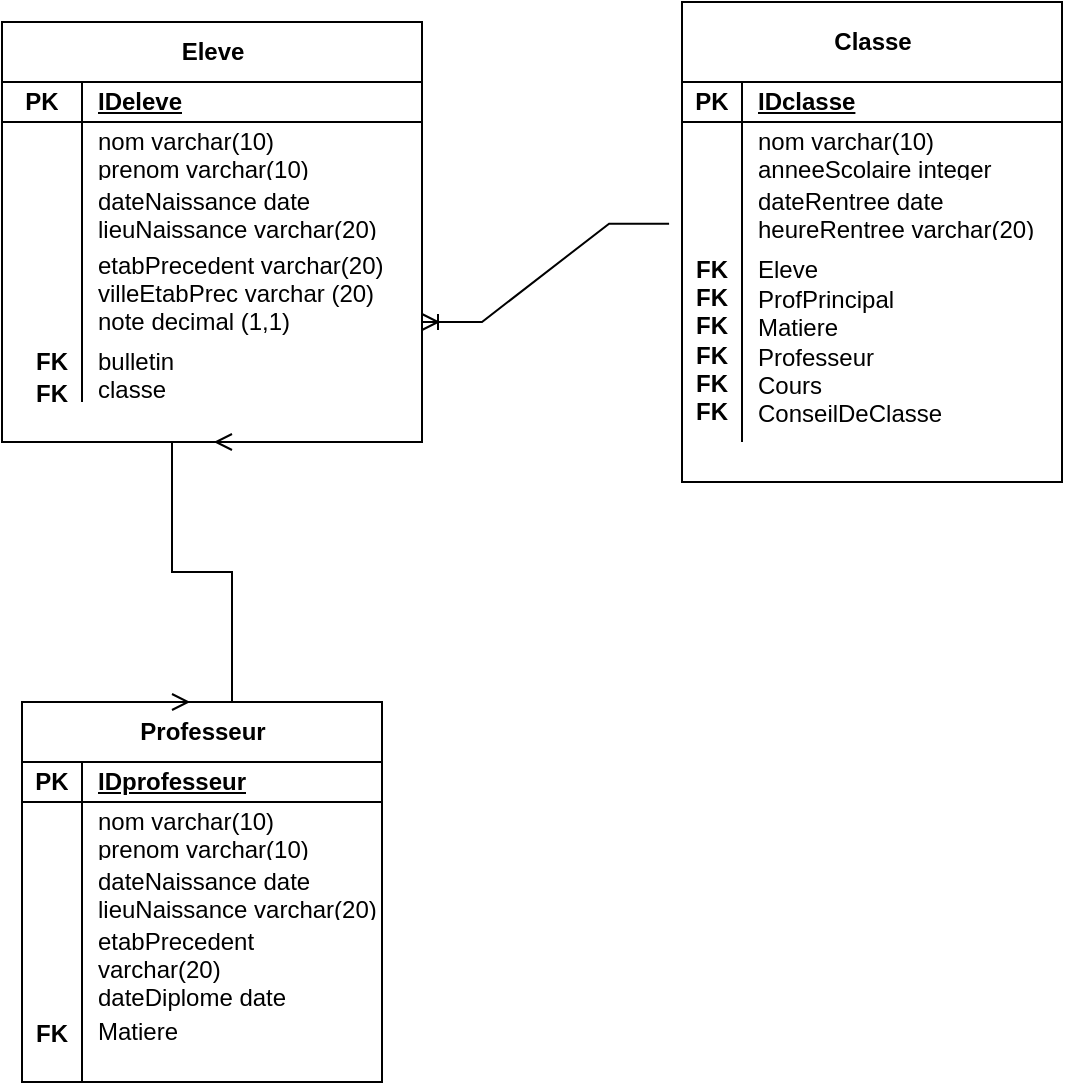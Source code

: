 <mxfile version="24.8.3">
  <diagram name="Page-1" id="pB1dNa6LuZv-Np5Rlmkq">
    <mxGraphModel dx="1745" dy="362" grid="1" gridSize="10" guides="1" tooltips="1" connect="1" arrows="1" fold="1" page="1" pageScale="1" pageWidth="827" pageHeight="1169" math="0" shadow="0">
      <root>
        <mxCell id="0" />
        <mxCell id="1" parent="0" />
        <mxCell id="DD5uT3xTG9kPj1VmCpyh-16" value="bulletin&lt;div&gt;classe&lt;br&gt;&lt;div&gt;&lt;br&gt;&lt;/div&gt;&lt;div&gt;&lt;br&gt;&lt;/div&gt;&lt;div&gt;&lt;br&gt;&lt;/div&gt;&lt;/div&gt;" style="shape=partialRectangle;connectable=0;fillColor=none;top=0;left=0;bottom=0;right=0;align=left;spacingLeft=6;overflow=hidden;whiteSpace=wrap;html=1;" vertex="1" parent="1">
          <mxGeometry x="30" y="260" width="180" height="50" as="geometry">
            <mxRectangle width="180" height="80" as="alternateBounds" />
          </mxGeometry>
        </mxCell>
        <mxCell id="DD5uT3xTG9kPj1VmCpyh-17" value="FK" style="shape=partialRectangle;connectable=0;fillColor=none;top=0;left=0;bottom=0;right=0;fontStyle=1;overflow=hidden;whiteSpace=wrap;html=1;" vertex="1" parent="1">
          <mxGeometry y="260" width="30" height="20" as="geometry">
            <mxRectangle width="30" height="20" as="alternateBounds" />
          </mxGeometry>
        </mxCell>
        <mxCell id="DD5uT3xTG9kPj1VmCpyh-18" value="FK" style="shape=partialRectangle;connectable=0;fillColor=none;top=0;left=0;bottom=0;right=0;fontStyle=1;overflow=hidden;whiteSpace=wrap;html=1;" vertex="1" parent="1">
          <mxGeometry y="276" width="30" height="20" as="geometry">
            <mxRectangle width="30" height="20" as="alternateBounds" />
          </mxGeometry>
        </mxCell>
        <mxCell id="DD5uT3xTG9kPj1VmCpyh-19" value="Professeur" style="shape=table;startSize=30;container=1;collapsible=1;childLayout=tableLayout;fixedRows=1;rowLines=0;fontStyle=1;align=center;resizeLast=1;html=1;" vertex="1" parent="1">
          <mxGeometry y="440" width="180" height="190" as="geometry" />
        </mxCell>
        <mxCell id="DD5uT3xTG9kPj1VmCpyh-20" value="" style="shape=tableRow;horizontal=0;startSize=0;swimlaneHead=0;swimlaneBody=0;fillColor=none;collapsible=0;dropTarget=0;points=[[0,0.5],[1,0.5]];portConstraint=eastwest;top=0;left=0;right=0;bottom=1;" vertex="1" parent="DD5uT3xTG9kPj1VmCpyh-19">
          <mxGeometry y="30" width="180" height="20" as="geometry" />
        </mxCell>
        <mxCell id="DD5uT3xTG9kPj1VmCpyh-21" value="PK" style="shape=partialRectangle;connectable=0;fillColor=none;top=0;left=0;bottom=0;right=0;fontStyle=1;overflow=hidden;whiteSpace=wrap;html=1;" vertex="1" parent="DD5uT3xTG9kPj1VmCpyh-20">
          <mxGeometry width="30" height="20" as="geometry">
            <mxRectangle width="30" height="20" as="alternateBounds" />
          </mxGeometry>
        </mxCell>
        <mxCell id="DD5uT3xTG9kPj1VmCpyh-22" value="IDprofesseur" style="shape=partialRectangle;connectable=0;fillColor=none;top=0;left=0;bottom=0;right=0;align=left;spacingLeft=6;fontStyle=5;overflow=hidden;whiteSpace=wrap;html=1;" vertex="1" parent="DD5uT3xTG9kPj1VmCpyh-20">
          <mxGeometry x="30" width="150" height="20" as="geometry">
            <mxRectangle width="150" height="20" as="alternateBounds" />
          </mxGeometry>
        </mxCell>
        <mxCell id="DD5uT3xTG9kPj1VmCpyh-23" value="" style="shape=tableRow;horizontal=0;startSize=0;swimlaneHead=0;swimlaneBody=0;fillColor=none;collapsible=0;dropTarget=0;points=[[0,0.5],[1,0.5]];portConstraint=eastwest;top=0;left=0;right=0;bottom=0;" vertex="1" parent="DD5uT3xTG9kPj1VmCpyh-19">
          <mxGeometry y="50" width="180" height="30" as="geometry" />
        </mxCell>
        <mxCell id="DD5uT3xTG9kPj1VmCpyh-24" value="" style="shape=partialRectangle;connectable=0;fillColor=none;top=0;left=0;bottom=0;right=0;editable=1;overflow=hidden;whiteSpace=wrap;html=1;" vertex="1" parent="DD5uT3xTG9kPj1VmCpyh-23">
          <mxGeometry width="30" height="30" as="geometry">
            <mxRectangle width="30" height="30" as="alternateBounds" />
          </mxGeometry>
        </mxCell>
        <mxCell id="DD5uT3xTG9kPj1VmCpyh-25" value="nom varchar(10)&lt;div&gt;prenom varchar(10)&lt;/div&gt;" style="shape=partialRectangle;connectable=0;fillColor=none;top=0;left=0;bottom=0;right=0;align=left;spacingLeft=6;overflow=hidden;whiteSpace=wrap;html=1;" vertex="1" parent="DD5uT3xTG9kPj1VmCpyh-23">
          <mxGeometry x="30" width="150" height="30" as="geometry">
            <mxRectangle width="150" height="30" as="alternateBounds" />
          </mxGeometry>
        </mxCell>
        <mxCell id="DD5uT3xTG9kPj1VmCpyh-26" value="" style="shape=tableRow;horizontal=0;startSize=0;swimlaneHead=0;swimlaneBody=0;fillColor=none;collapsible=0;dropTarget=0;points=[[0,0.5],[1,0.5]];portConstraint=eastwest;top=0;left=0;right=0;bottom=0;" vertex="1" parent="DD5uT3xTG9kPj1VmCpyh-19">
          <mxGeometry y="80" width="180" height="30" as="geometry" />
        </mxCell>
        <mxCell id="DD5uT3xTG9kPj1VmCpyh-27" value="" style="shape=partialRectangle;connectable=0;fillColor=none;top=0;left=0;bottom=0;right=0;editable=1;overflow=hidden;whiteSpace=wrap;html=1;" vertex="1" parent="DD5uT3xTG9kPj1VmCpyh-26">
          <mxGeometry width="30" height="30" as="geometry">
            <mxRectangle width="30" height="30" as="alternateBounds" />
          </mxGeometry>
        </mxCell>
        <mxCell id="DD5uT3xTG9kPj1VmCpyh-28" value="dateNaissance date&lt;div&gt;lieuNaissance varchar(20)&lt;/div&gt;" style="shape=partialRectangle;connectable=0;fillColor=none;top=0;left=0;bottom=0;right=0;align=left;spacingLeft=6;overflow=hidden;whiteSpace=wrap;html=1;" vertex="1" parent="DD5uT3xTG9kPj1VmCpyh-26">
          <mxGeometry x="30" width="150" height="30" as="geometry">
            <mxRectangle width="150" height="30" as="alternateBounds" />
          </mxGeometry>
        </mxCell>
        <mxCell id="DD5uT3xTG9kPj1VmCpyh-29" value="" style="shape=tableRow;horizontal=0;startSize=0;swimlaneHead=0;swimlaneBody=0;fillColor=none;collapsible=0;dropTarget=0;points=[[0,0.5],[1,0.5]];portConstraint=eastwest;top=0;left=0;right=0;bottom=0;" vertex="1" parent="DD5uT3xTG9kPj1VmCpyh-19">
          <mxGeometry y="110" width="180" height="80" as="geometry" />
        </mxCell>
        <mxCell id="DD5uT3xTG9kPj1VmCpyh-30" value="" style="shape=partialRectangle;connectable=0;fillColor=none;top=0;left=0;bottom=0;right=0;editable=1;overflow=hidden;whiteSpace=wrap;html=1;" vertex="1" parent="DD5uT3xTG9kPj1VmCpyh-29">
          <mxGeometry width="30" height="80" as="geometry">
            <mxRectangle width="30" height="80" as="alternateBounds" />
          </mxGeometry>
        </mxCell>
        <mxCell id="DD5uT3xTG9kPj1VmCpyh-31" value="etabPrecedent varchar(20)&lt;div&gt;dateDiplome date&lt;/div&gt;&lt;div&gt;&lt;br&gt;&lt;/div&gt;&lt;div&gt;&lt;br&gt;&lt;/div&gt;&lt;div&gt;&lt;br&gt;&lt;/div&gt;" style="shape=partialRectangle;connectable=0;fillColor=none;top=0;left=0;bottom=0;right=0;align=left;spacingLeft=6;overflow=hidden;whiteSpace=wrap;html=1;" vertex="1" parent="DD5uT3xTG9kPj1VmCpyh-29">
          <mxGeometry x="30" width="150" height="80" as="geometry">
            <mxRectangle width="150" height="80" as="alternateBounds" />
          </mxGeometry>
        </mxCell>
        <mxCell id="DD5uT3xTG9kPj1VmCpyh-32" value="&lt;div&gt;&lt;div&gt;Matiere&lt;/div&gt;&lt;/div&gt;" style="shape=partialRectangle;connectable=0;fillColor=none;top=0;left=0;bottom=0;right=0;align=left;spacingLeft=6;overflow=hidden;whiteSpace=wrap;html=1;" vertex="1" parent="1">
          <mxGeometry x="30" y="580" width="180" height="50" as="geometry">
            <mxRectangle width="180" height="80" as="alternateBounds" />
          </mxGeometry>
        </mxCell>
        <mxCell id="DD5uT3xTG9kPj1VmCpyh-34" value="FK" style="shape=partialRectangle;connectable=0;fillColor=none;top=0;left=0;bottom=0;right=0;fontStyle=1;overflow=hidden;whiteSpace=wrap;html=1;" vertex="1" parent="1">
          <mxGeometry y="596" width="30" height="20" as="geometry">
            <mxRectangle width="30" height="20" as="alternateBounds" />
          </mxGeometry>
        </mxCell>
        <mxCell id="DD5uT3xTG9kPj1VmCpyh-35" value="" style="edgeStyle=entityRelationEdgeStyle;fontSize=12;html=1;endArrow=ERmany;startArrow=ERmany;rounded=0;" edge="1" parent="1">
          <mxGeometry width="100" height="100" relative="1" as="geometry">
            <mxPoint x="75" y="440" as="sourcePoint" />
            <mxPoint x="105" y="310" as="targetPoint" />
            <Array as="points">
              <mxPoint x="25" y="350" />
            </Array>
          </mxGeometry>
        </mxCell>
        <mxCell id="DD5uT3xTG9kPj1VmCpyh-36" value="Eleve" style="shape=table;startSize=30;container=1;collapsible=1;childLayout=tableLayout;fixedRows=1;rowLines=0;fontStyle=1;align=center;resizeLast=1;html=1;" vertex="1" parent="1">
          <mxGeometry x="-10" y="100" width="210" height="210" as="geometry" />
        </mxCell>
        <mxCell id="DD5uT3xTG9kPj1VmCpyh-37" value="" style="shape=tableRow;horizontal=0;startSize=0;swimlaneHead=0;swimlaneBody=0;fillColor=none;collapsible=0;dropTarget=0;points=[[0,0.5],[1,0.5]];portConstraint=eastwest;top=0;left=0;right=0;bottom=1;" vertex="1" parent="DD5uT3xTG9kPj1VmCpyh-36">
          <mxGeometry y="30" width="210" height="20" as="geometry" />
        </mxCell>
        <mxCell id="DD5uT3xTG9kPj1VmCpyh-38" value="PK" style="shape=partialRectangle;connectable=0;fillColor=none;top=0;left=0;bottom=0;right=0;fontStyle=1;overflow=hidden;whiteSpace=wrap;html=1;" vertex="1" parent="DD5uT3xTG9kPj1VmCpyh-37">
          <mxGeometry width="40" height="20" as="geometry">
            <mxRectangle width="40" height="20" as="alternateBounds" />
          </mxGeometry>
        </mxCell>
        <mxCell id="DD5uT3xTG9kPj1VmCpyh-39" value="IDeleve" style="shape=partialRectangle;connectable=0;fillColor=none;top=0;left=0;bottom=0;right=0;align=left;spacingLeft=6;fontStyle=5;overflow=hidden;whiteSpace=wrap;html=1;" vertex="1" parent="DD5uT3xTG9kPj1VmCpyh-37">
          <mxGeometry x="40" width="170" height="20" as="geometry">
            <mxRectangle width="170" height="20" as="alternateBounds" />
          </mxGeometry>
        </mxCell>
        <mxCell id="DD5uT3xTG9kPj1VmCpyh-40" value="" style="shape=tableRow;horizontal=0;startSize=0;swimlaneHead=0;swimlaneBody=0;fillColor=none;collapsible=0;dropTarget=0;points=[[0,0.5],[1,0.5]];portConstraint=eastwest;top=0;left=0;right=0;bottom=0;" vertex="1" parent="DD5uT3xTG9kPj1VmCpyh-36">
          <mxGeometry y="50" width="210" height="30" as="geometry" />
        </mxCell>
        <mxCell id="DD5uT3xTG9kPj1VmCpyh-41" value="" style="shape=partialRectangle;connectable=0;fillColor=none;top=0;left=0;bottom=0;right=0;editable=1;overflow=hidden;whiteSpace=wrap;html=1;" vertex="1" parent="DD5uT3xTG9kPj1VmCpyh-40">
          <mxGeometry width="40" height="30" as="geometry">
            <mxRectangle width="40" height="30" as="alternateBounds" />
          </mxGeometry>
        </mxCell>
        <mxCell id="DD5uT3xTG9kPj1VmCpyh-42" value="nom varchar(10)&lt;div&gt;prenom varchar(10)&lt;/div&gt;" style="shape=partialRectangle;connectable=0;fillColor=none;top=0;left=0;bottom=0;right=0;align=left;spacingLeft=6;overflow=hidden;whiteSpace=wrap;html=1;" vertex="1" parent="DD5uT3xTG9kPj1VmCpyh-40">
          <mxGeometry x="40" width="170" height="30" as="geometry">
            <mxRectangle width="170" height="30" as="alternateBounds" />
          </mxGeometry>
        </mxCell>
        <mxCell id="DD5uT3xTG9kPj1VmCpyh-43" value="" style="shape=tableRow;horizontal=0;startSize=0;swimlaneHead=0;swimlaneBody=0;fillColor=none;collapsible=0;dropTarget=0;points=[[0,0.5],[1,0.5]];portConstraint=eastwest;top=0;left=0;right=0;bottom=0;" vertex="1" parent="DD5uT3xTG9kPj1VmCpyh-36">
          <mxGeometry y="80" width="210" height="30" as="geometry" />
        </mxCell>
        <mxCell id="DD5uT3xTG9kPj1VmCpyh-44" value="" style="shape=partialRectangle;connectable=0;fillColor=none;top=0;left=0;bottom=0;right=0;editable=1;overflow=hidden;whiteSpace=wrap;html=1;" vertex="1" parent="DD5uT3xTG9kPj1VmCpyh-43">
          <mxGeometry width="40" height="30" as="geometry">
            <mxRectangle width="40" height="30" as="alternateBounds" />
          </mxGeometry>
        </mxCell>
        <mxCell id="DD5uT3xTG9kPj1VmCpyh-45" value="dateNaissance date&lt;div&gt;lieuNaissance varchar(20)&lt;/div&gt;" style="shape=partialRectangle;connectable=0;fillColor=none;top=0;left=0;bottom=0;right=0;align=left;spacingLeft=6;overflow=hidden;whiteSpace=wrap;html=1;" vertex="1" parent="DD5uT3xTG9kPj1VmCpyh-43">
          <mxGeometry x="40" width="170" height="30" as="geometry">
            <mxRectangle width="170" height="30" as="alternateBounds" />
          </mxGeometry>
        </mxCell>
        <mxCell id="DD5uT3xTG9kPj1VmCpyh-46" value="" style="shape=tableRow;horizontal=0;startSize=0;swimlaneHead=0;swimlaneBody=0;fillColor=none;collapsible=0;dropTarget=0;points=[[0,0.5],[1,0.5]];portConstraint=eastwest;top=0;left=0;right=0;bottom=0;" vertex="1" parent="DD5uT3xTG9kPj1VmCpyh-36">
          <mxGeometry y="110" width="210" height="80" as="geometry" />
        </mxCell>
        <mxCell id="DD5uT3xTG9kPj1VmCpyh-47" value="" style="shape=partialRectangle;connectable=0;fillColor=none;top=0;left=0;bottom=0;right=0;editable=1;overflow=hidden;whiteSpace=wrap;html=1;" vertex="1" parent="DD5uT3xTG9kPj1VmCpyh-46">
          <mxGeometry width="40" height="80" as="geometry">
            <mxRectangle width="40" height="80" as="alternateBounds" />
          </mxGeometry>
        </mxCell>
        <mxCell id="DD5uT3xTG9kPj1VmCpyh-48" value="etabPrecedent varchar(20)&lt;div&gt;villeEtabPrec varchar (20)&lt;/div&gt;&lt;div&gt;note decimal (1,1)&lt;/div&gt;&lt;div&gt;&lt;br&gt;&lt;/div&gt;&lt;div&gt;&lt;br&gt;&lt;/div&gt;" style="shape=partialRectangle;connectable=0;fillColor=none;top=0;left=0;bottom=0;right=0;align=left;spacingLeft=6;overflow=hidden;whiteSpace=wrap;html=1;" vertex="1" parent="DD5uT3xTG9kPj1VmCpyh-46">
          <mxGeometry x="40" width="170" height="80" as="geometry">
            <mxRectangle width="170" height="80" as="alternateBounds" />
          </mxGeometry>
        </mxCell>
        <mxCell id="DD5uT3xTG9kPj1VmCpyh-1" value="Classe" style="shape=table;startSize=40;container=1;collapsible=1;childLayout=tableLayout;fixedRows=1;rowLines=0;fontStyle=1;align=center;resizeLast=1;html=1;" vertex="1" parent="1">
          <mxGeometry x="330" y="90" width="190" height="240" as="geometry" />
        </mxCell>
        <mxCell id="DD5uT3xTG9kPj1VmCpyh-2" value="" style="shape=tableRow;horizontal=0;startSize=0;swimlaneHead=0;swimlaneBody=0;fillColor=none;collapsible=0;dropTarget=0;points=[[0,0.5],[1,0.5]];portConstraint=eastwest;top=0;left=0;right=0;bottom=1;" vertex="1" parent="DD5uT3xTG9kPj1VmCpyh-1">
          <mxGeometry y="40" width="190" height="20" as="geometry" />
        </mxCell>
        <mxCell id="DD5uT3xTG9kPj1VmCpyh-3" value="PK" style="shape=partialRectangle;connectable=0;fillColor=none;top=0;left=0;bottom=0;right=0;fontStyle=1;overflow=hidden;whiteSpace=wrap;html=1;" vertex="1" parent="DD5uT3xTG9kPj1VmCpyh-2">
          <mxGeometry width="30" height="20" as="geometry">
            <mxRectangle width="30" height="20" as="alternateBounds" />
          </mxGeometry>
        </mxCell>
        <mxCell id="DD5uT3xTG9kPj1VmCpyh-4" value="IDclasse" style="shape=partialRectangle;connectable=0;fillColor=none;top=0;left=0;bottom=0;right=0;align=left;spacingLeft=6;fontStyle=5;overflow=hidden;whiteSpace=wrap;html=1;" vertex="1" parent="DD5uT3xTG9kPj1VmCpyh-2">
          <mxGeometry x="30" width="160" height="20" as="geometry">
            <mxRectangle width="160" height="20" as="alternateBounds" />
          </mxGeometry>
        </mxCell>
        <mxCell id="DD5uT3xTG9kPj1VmCpyh-5" value="" style="shape=tableRow;horizontal=0;startSize=0;swimlaneHead=0;swimlaneBody=0;fillColor=none;collapsible=0;dropTarget=0;points=[[0,0.5],[1,0.5]];portConstraint=eastwest;top=0;left=0;right=0;bottom=0;" vertex="1" parent="DD5uT3xTG9kPj1VmCpyh-1">
          <mxGeometry y="60" width="190" height="30" as="geometry" />
        </mxCell>
        <mxCell id="DD5uT3xTG9kPj1VmCpyh-6" value="" style="shape=partialRectangle;connectable=0;fillColor=none;top=0;left=0;bottom=0;right=0;editable=1;overflow=hidden;whiteSpace=wrap;html=1;" vertex="1" parent="DD5uT3xTG9kPj1VmCpyh-5">
          <mxGeometry width="30" height="30" as="geometry">
            <mxRectangle width="30" height="30" as="alternateBounds" />
          </mxGeometry>
        </mxCell>
        <mxCell id="DD5uT3xTG9kPj1VmCpyh-7" value="nom varchar(10)&lt;div&gt;anneeScolaire integer&lt;/div&gt;" style="shape=partialRectangle;connectable=0;fillColor=none;top=0;left=0;bottom=0;right=0;align=left;spacingLeft=6;overflow=hidden;whiteSpace=wrap;html=1;" vertex="1" parent="DD5uT3xTG9kPj1VmCpyh-5">
          <mxGeometry x="30" width="160" height="30" as="geometry">
            <mxRectangle width="160" height="30" as="alternateBounds" />
          </mxGeometry>
        </mxCell>
        <mxCell id="DD5uT3xTG9kPj1VmCpyh-8" value="" style="shape=tableRow;horizontal=0;startSize=0;swimlaneHead=0;swimlaneBody=0;fillColor=none;collapsible=0;dropTarget=0;points=[[0,0.5],[1,0.5]];portConstraint=eastwest;top=0;left=0;right=0;bottom=0;" vertex="1" parent="DD5uT3xTG9kPj1VmCpyh-1">
          <mxGeometry y="90" width="190" height="30" as="geometry" />
        </mxCell>
        <mxCell id="DD5uT3xTG9kPj1VmCpyh-9" value="" style="shape=partialRectangle;connectable=0;fillColor=none;top=0;left=0;bottom=0;right=0;editable=1;overflow=hidden;whiteSpace=wrap;html=1;" vertex="1" parent="DD5uT3xTG9kPj1VmCpyh-8">
          <mxGeometry width="30" height="30" as="geometry">
            <mxRectangle width="30" height="30" as="alternateBounds" />
          </mxGeometry>
        </mxCell>
        <mxCell id="DD5uT3xTG9kPj1VmCpyh-10" value="dateRentree date&lt;div&gt;heureRentree varchar(20)&lt;/div&gt;" style="shape=partialRectangle;connectable=0;fillColor=none;top=0;left=0;bottom=0;right=0;align=left;spacingLeft=6;overflow=hidden;whiteSpace=wrap;html=1;" vertex="1" parent="DD5uT3xTG9kPj1VmCpyh-8">
          <mxGeometry x="30" width="160" height="30" as="geometry">
            <mxRectangle width="160" height="30" as="alternateBounds" />
          </mxGeometry>
        </mxCell>
        <mxCell id="DD5uT3xTG9kPj1VmCpyh-11" value="" style="shape=tableRow;horizontal=0;startSize=0;swimlaneHead=0;swimlaneBody=0;fillColor=none;collapsible=0;dropTarget=0;points=[[0,0.5],[1,0.5]];portConstraint=eastwest;top=0;left=0;right=0;bottom=0;" vertex="1" parent="DD5uT3xTG9kPj1VmCpyh-1">
          <mxGeometry y="120" width="190" height="100" as="geometry" />
        </mxCell>
        <mxCell id="DD5uT3xTG9kPj1VmCpyh-12" value="" style="shape=partialRectangle;connectable=0;fillColor=none;top=0;left=0;bottom=0;right=0;editable=1;overflow=hidden;whiteSpace=wrap;html=1;" vertex="1" parent="DD5uT3xTG9kPj1VmCpyh-11">
          <mxGeometry width="30" height="100" as="geometry">
            <mxRectangle width="30" height="100" as="alternateBounds" />
          </mxGeometry>
        </mxCell>
        <mxCell id="DD5uT3xTG9kPj1VmCpyh-13" value="Eleve&lt;div&gt;ProfPrincipal&lt;/div&gt;&lt;div&gt;Matiere&lt;/div&gt;&lt;div&gt;Professeur&lt;/div&gt;&lt;div&gt;Cours&lt;/div&gt;&lt;div&gt;ConseilDeClasse&lt;/div&gt;" style="shape=partialRectangle;connectable=0;fillColor=none;top=0;left=0;bottom=0;right=0;align=left;spacingLeft=6;overflow=hidden;whiteSpace=wrap;html=1;" vertex="1" parent="DD5uT3xTG9kPj1VmCpyh-11">
          <mxGeometry x="30" width="160" height="100" as="geometry">
            <mxRectangle width="160" height="100" as="alternateBounds" />
          </mxGeometry>
        </mxCell>
        <mxCell id="DD5uT3xTG9kPj1VmCpyh-49" value="FK&lt;div&gt;FK&lt;/div&gt;&lt;div&gt;FK&lt;/div&gt;&lt;div&gt;FK&lt;/div&gt;&lt;div&gt;FK&lt;/div&gt;&lt;div&gt;FK&lt;/div&gt;" style="shape=partialRectangle;connectable=0;fillColor=none;top=0;left=0;bottom=0;right=0;fontStyle=1;overflow=hidden;whiteSpace=wrap;html=1;" vertex="1" parent="1">
          <mxGeometry x="330" y="214" width="30" height="86" as="geometry">
            <mxRectangle width="30" height="20" as="alternateBounds" />
          </mxGeometry>
        </mxCell>
        <mxCell id="DD5uT3xTG9kPj1VmCpyh-53" value="" style="edgeStyle=entityRelationEdgeStyle;fontSize=12;html=1;endArrow=ERoneToMany;rounded=0;exitX=-0.034;exitY=0.694;exitDx=0;exitDy=0;exitPerimeter=0;" edge="1" parent="1" source="DD5uT3xTG9kPj1VmCpyh-8" target="DD5uT3xTG9kPj1VmCpyh-46">
          <mxGeometry width="100" height="100" relative="1" as="geometry">
            <mxPoint x="240" y="120" as="sourcePoint" />
            <mxPoint x="310" y="140" as="targetPoint" />
          </mxGeometry>
        </mxCell>
      </root>
    </mxGraphModel>
  </diagram>
</mxfile>

